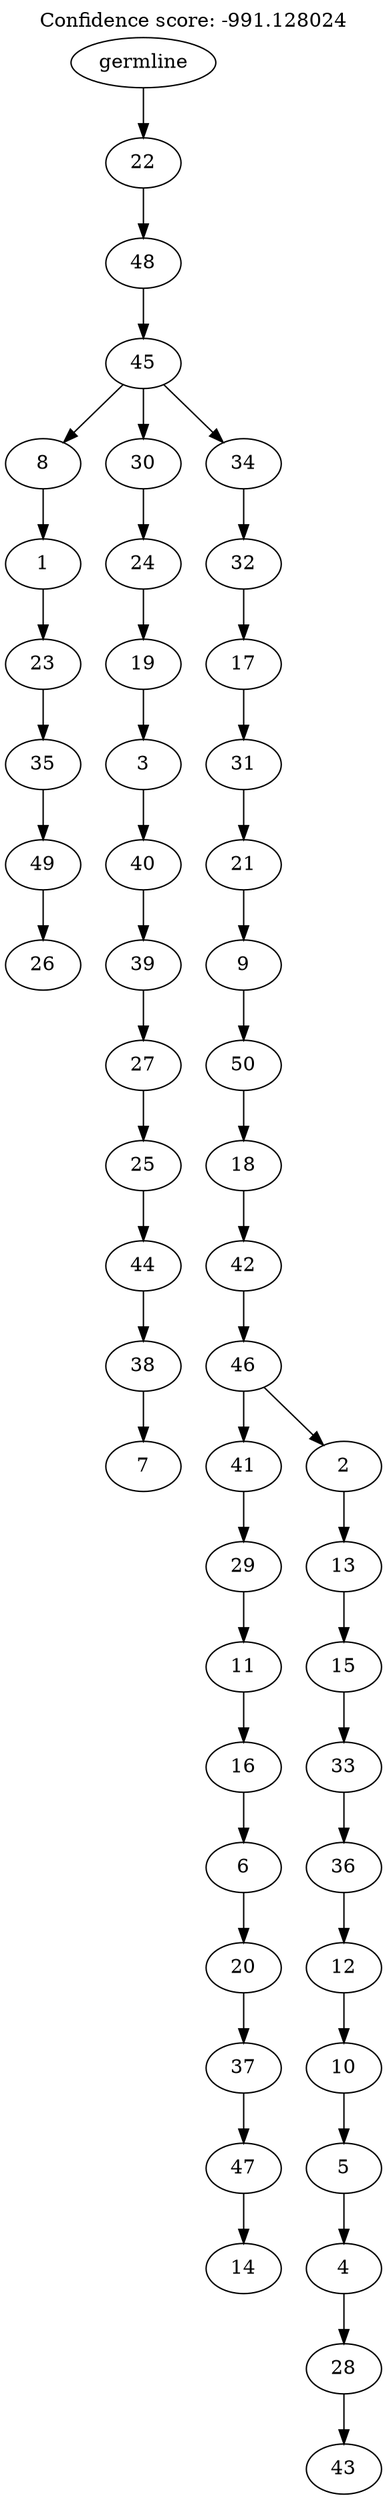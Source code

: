 digraph g {
	"49" -> "50";
	"50" [label="26"];
	"48" -> "49";
	"49" [label="49"];
	"47" -> "48";
	"48" [label="35"];
	"46" -> "47";
	"47" [label="23"];
	"45" -> "46";
	"46" [label="1"];
	"43" -> "44";
	"44" [label="7"];
	"42" -> "43";
	"43" [label="38"];
	"41" -> "42";
	"42" [label="44"];
	"40" -> "41";
	"41" [label="25"];
	"39" -> "40";
	"40" [label="27"];
	"38" -> "39";
	"39" [label="39"];
	"37" -> "38";
	"38" [label="40"];
	"36" -> "37";
	"37" [label="3"];
	"35" -> "36";
	"36" [label="19"];
	"34" -> "35";
	"35" [label="24"];
	"32" -> "33";
	"33" [label="14"];
	"31" -> "32";
	"32" [label="47"];
	"30" -> "31";
	"31" [label="37"];
	"29" -> "30";
	"30" [label="20"];
	"28" -> "29";
	"29" [label="6"];
	"27" -> "28";
	"28" [label="16"];
	"26" -> "27";
	"27" [label="11"];
	"25" -> "26";
	"26" [label="29"];
	"23" -> "24";
	"24" [label="43"];
	"22" -> "23";
	"23" [label="28"];
	"21" -> "22";
	"22" [label="4"];
	"20" -> "21";
	"21" [label="5"];
	"19" -> "20";
	"20" [label="10"];
	"18" -> "19";
	"19" [label="12"];
	"17" -> "18";
	"18" [label="36"];
	"16" -> "17";
	"17" [label="33"];
	"15" -> "16";
	"16" [label="15"];
	"14" -> "15";
	"15" [label="13"];
	"13" -> "14";
	"14" [label="2"];
	"13" -> "25";
	"25" [label="41"];
	"12" -> "13";
	"13" [label="46"];
	"11" -> "12";
	"12" [label="42"];
	"10" -> "11";
	"11" [label="18"];
	"9" -> "10";
	"10" [label="50"];
	"8" -> "9";
	"9" [label="9"];
	"7" -> "8";
	"8" [label="21"];
	"6" -> "7";
	"7" [label="31"];
	"5" -> "6";
	"6" [label="17"];
	"4" -> "5";
	"5" [label="32"];
	"3" -> "4";
	"4" [label="34"];
	"3" -> "34";
	"34" [label="30"];
	"3" -> "45";
	"45" [label="8"];
	"2" -> "3";
	"3" [label="45"];
	"1" -> "2";
	"2" [label="48"];
	"0" -> "1";
	"1" [label="22"];
	"0" [label="germline"];
	labelloc="t";
	label="Confidence score: -991.128024";
}
